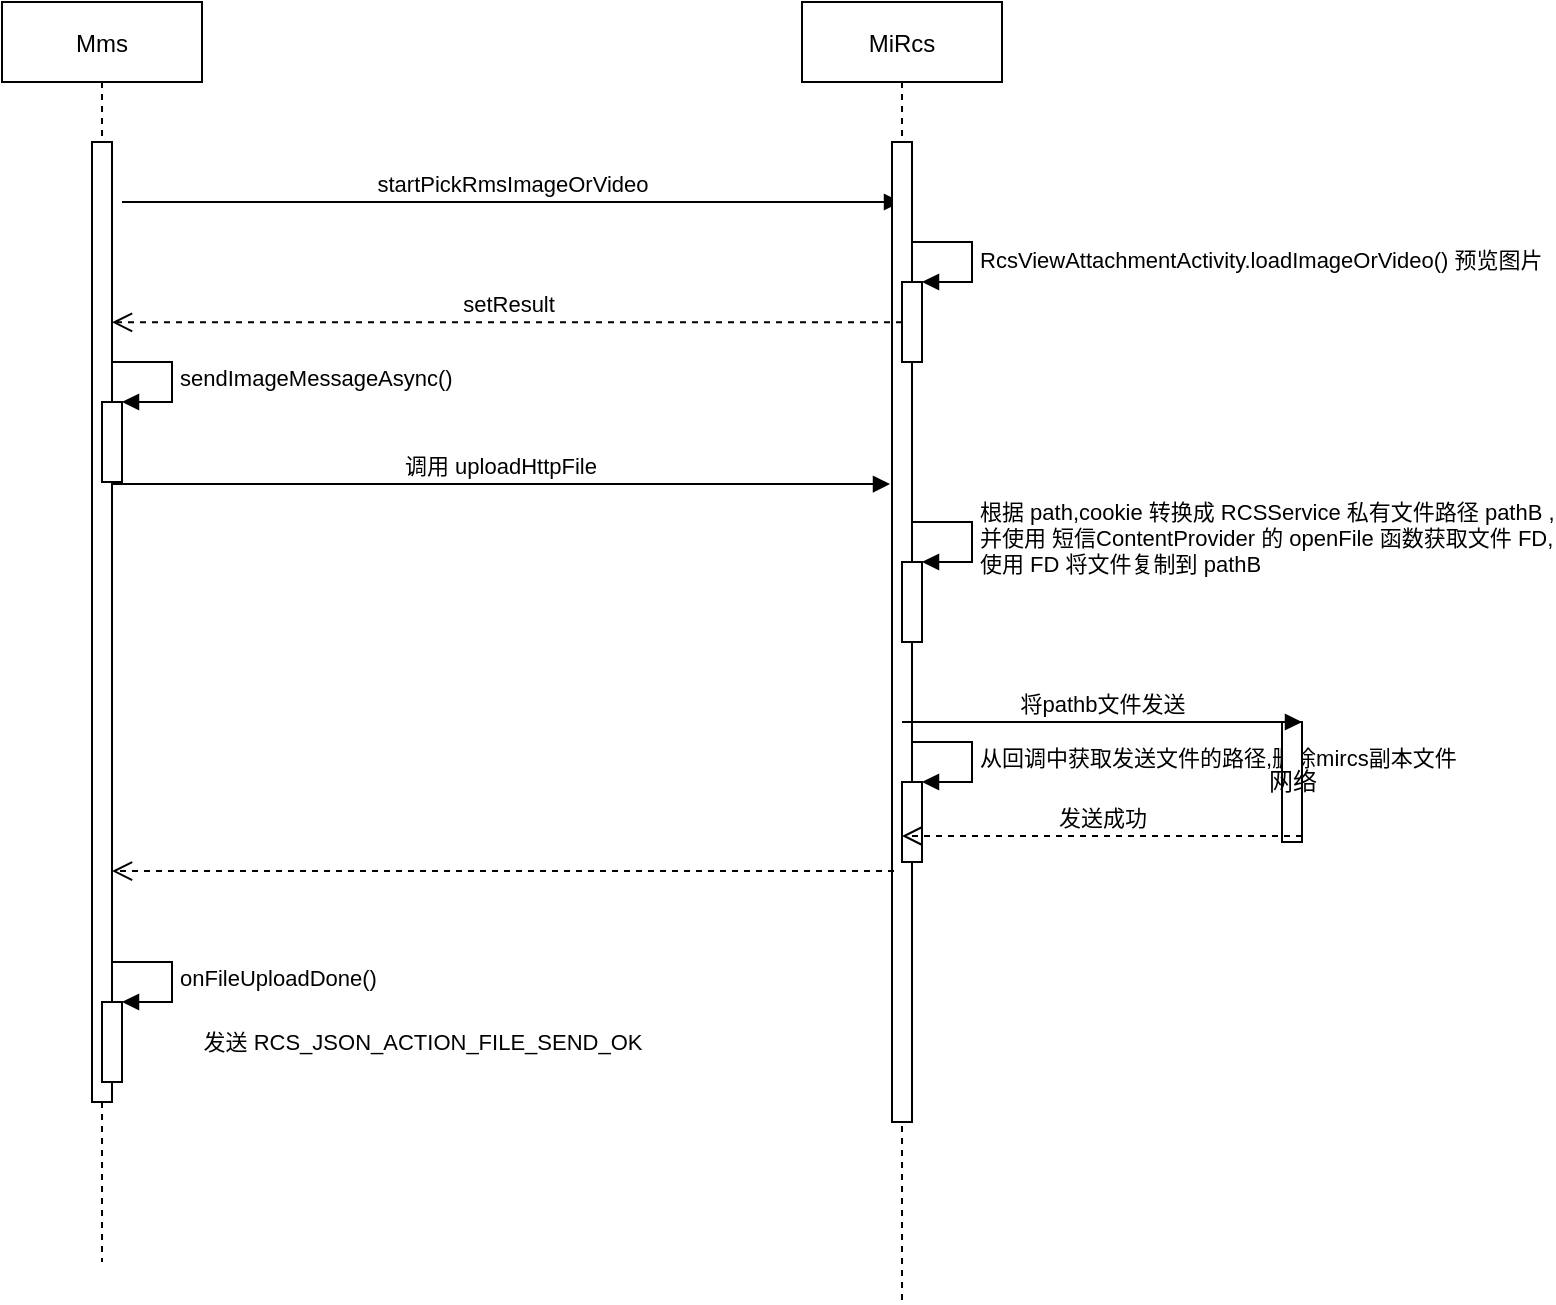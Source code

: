 <mxfile version="14.4.7" type="github">
  <diagram id="kgpKYQtTHZ0yAKxKKP6v" name="Page-1">
    <mxGraphModel dx="1422" dy="728" grid="1" gridSize="10" guides="1" tooltips="1" connect="1" arrows="1" fold="1" page="1" pageScale="1" pageWidth="850" pageHeight="1100" math="0" shadow="0">
      <root>
        <mxCell id="0" />
        <mxCell id="1" parent="0" />
        <mxCell id="3nuBFxr9cyL0pnOWT2aG-1" value="Mms" style="shape=umlLifeline;perimeter=lifelinePerimeter;container=1;collapsible=0;recursiveResize=0;rounded=0;shadow=0;strokeWidth=1;" parent="1" vertex="1">
          <mxGeometry x="120" width="100" height="630" as="geometry" />
        </mxCell>
        <mxCell id="3nuBFxr9cyL0pnOWT2aG-2" value="" style="points=[];perimeter=orthogonalPerimeter;rounded=0;shadow=0;strokeWidth=1;" parent="3nuBFxr9cyL0pnOWT2aG-1" vertex="1">
          <mxGeometry x="45" y="70" width="10" height="480" as="geometry" />
        </mxCell>
        <mxCell id="tiOD_rP3Y4uissdWoDq5-9" value="" style="html=1;points=[];perimeter=orthogonalPerimeter;" vertex="1" parent="3nuBFxr9cyL0pnOWT2aG-1">
          <mxGeometry x="50" y="500" width="10" height="40" as="geometry" />
        </mxCell>
        <mxCell id="tiOD_rP3Y4uissdWoDq5-10" value="&lt;div style=&quot;text-align: center&quot;&gt;onFileUploadDone()&lt;/div&gt;" style="edgeStyle=orthogonalEdgeStyle;html=1;align=left;spacingLeft=2;endArrow=block;rounded=0;entryX=1;entryY=0;" edge="1" target="tiOD_rP3Y4uissdWoDq5-9" parent="3nuBFxr9cyL0pnOWT2aG-1">
          <mxGeometry relative="1" as="geometry">
            <mxPoint x="55" y="480" as="sourcePoint" />
            <Array as="points">
              <mxPoint x="85" y="480" />
            </Array>
          </mxGeometry>
        </mxCell>
        <mxCell id="tiOD_rP3Y4uissdWoDq5-16" value="startPickRmsImageOrVideo" style="html=1;verticalAlign=bottom;endArrow=block;" edge="1" parent="3nuBFxr9cyL0pnOWT2aG-1" target="3nuBFxr9cyL0pnOWT2aG-5">
          <mxGeometry width="80" relative="1" as="geometry">
            <mxPoint x="60" y="100" as="sourcePoint" />
            <mxPoint x="140" y="100" as="targetPoint" />
          </mxGeometry>
        </mxCell>
        <mxCell id="tiOD_rP3Y4uissdWoDq5-22" value="" style="html=1;points=[];perimeter=orthogonalPerimeter;" vertex="1" parent="3nuBFxr9cyL0pnOWT2aG-1">
          <mxGeometry x="50" y="200" width="10" height="40" as="geometry" />
        </mxCell>
        <mxCell id="tiOD_rP3Y4uissdWoDq5-23" value="sendImageMessageAsync()" style="edgeStyle=orthogonalEdgeStyle;html=1;align=left;spacingLeft=2;endArrow=block;rounded=0;entryX=1;entryY=0;" edge="1" target="tiOD_rP3Y4uissdWoDq5-22" parent="3nuBFxr9cyL0pnOWT2aG-1">
          <mxGeometry relative="1" as="geometry">
            <mxPoint x="55" y="180" as="sourcePoint" />
            <Array as="points">
              <mxPoint x="85" y="180" />
            </Array>
          </mxGeometry>
        </mxCell>
        <mxCell id="3nuBFxr9cyL0pnOWT2aG-5" value="MiRcs" style="shape=umlLifeline;perimeter=lifelinePerimeter;container=1;collapsible=0;recursiveResize=0;rounded=0;shadow=0;strokeWidth=1;" parent="1" vertex="1">
          <mxGeometry x="520" width="100" height="650" as="geometry" />
        </mxCell>
        <mxCell id="3nuBFxr9cyL0pnOWT2aG-6" value="" style="points=[];perimeter=orthogonalPerimeter;rounded=0;shadow=0;strokeWidth=1;" parent="3nuBFxr9cyL0pnOWT2aG-5" vertex="1">
          <mxGeometry x="45" y="70" width="10" height="490" as="geometry" />
        </mxCell>
        <mxCell id="tiOD_rP3Y4uissdWoDq5-6" value="" style="html=1;points=[];perimeter=orthogonalPerimeter;" vertex="1" parent="3nuBFxr9cyL0pnOWT2aG-5">
          <mxGeometry x="50" y="390" width="10" height="40" as="geometry" />
        </mxCell>
        <mxCell id="tiOD_rP3Y4uissdWoDq5-7" value="从回调中获取发送文件的路径,删除mircs副本文件" style="edgeStyle=orthogonalEdgeStyle;html=1;align=left;spacingLeft=2;endArrow=block;rounded=0;entryX=1;entryY=0;" edge="1" target="tiOD_rP3Y4uissdWoDq5-6" parent="3nuBFxr9cyL0pnOWT2aG-5">
          <mxGeometry relative="1" as="geometry">
            <mxPoint x="55" y="370" as="sourcePoint" />
            <Array as="points">
              <mxPoint x="85" y="370" />
            </Array>
          </mxGeometry>
        </mxCell>
        <mxCell id="tiOD_rP3Y4uissdWoDq5-13" value="" style="html=1;points=[];perimeter=orthogonalPerimeter;" vertex="1" parent="3nuBFxr9cyL0pnOWT2aG-5">
          <mxGeometry x="50" y="280" width="10" height="40" as="geometry" />
        </mxCell>
        <mxCell id="tiOD_rP3Y4uissdWoDq5-14" value="&lt;div&gt;根据 path,cookie 转换成 RCSService 私有文件路径 pathB ,&lt;/div&gt;&lt;div&gt;并使用 短信ContentProvider 的 openFile 函数获取文件 FD,&lt;/div&gt;&lt;div&gt;使用 FD 将文件复制到 pathB&lt;/div&gt;" style="edgeStyle=orthogonalEdgeStyle;html=1;align=left;spacingLeft=2;endArrow=block;rounded=0;entryX=1;entryY=0;" edge="1" target="tiOD_rP3Y4uissdWoDq5-13" parent="3nuBFxr9cyL0pnOWT2aG-5">
          <mxGeometry relative="1" as="geometry">
            <mxPoint x="55" y="260" as="sourcePoint" />
            <Array as="points">
              <mxPoint x="85" y="260" />
            </Array>
          </mxGeometry>
        </mxCell>
        <mxCell id="tiOD_rP3Y4uissdWoDq5-17" value="" style="html=1;points=[];perimeter=orthogonalPerimeter;" vertex="1" parent="3nuBFxr9cyL0pnOWT2aG-5">
          <mxGeometry x="50" y="140" width="10" height="40" as="geometry" />
        </mxCell>
        <mxCell id="tiOD_rP3Y4uissdWoDq5-18" value="&lt;div id=&quot;magicdomid-1_32&quot; class=&quot;ace-line locate&quot; dir=&quot;auto&quot; style=&quot;background-color: rgba(0 , 0 , 0 , 0) ; font-size: 16px ; line-height: 26.88px ; color: rgb(31 , 35 , 41)&quot;&gt;&lt;span style=&quot;color: rgb(0 , 0 , 0) ; font-size: 11px&quot;&gt;RcsViewAttachmentActivity.loadImageOrVideo() 预览图片&lt;/span&gt;&lt;br&gt;&lt;/div&gt;" style="edgeStyle=orthogonalEdgeStyle;html=1;align=left;spacingLeft=2;endArrow=block;rounded=0;entryX=1;entryY=0;" edge="1" target="tiOD_rP3Y4uissdWoDq5-17" parent="3nuBFxr9cyL0pnOWT2aG-5">
          <mxGeometry relative="1" as="geometry">
            <mxPoint x="55" y="120" as="sourcePoint" />
            <Array as="points">
              <mxPoint x="85" y="120" />
            </Array>
          </mxGeometry>
        </mxCell>
        <mxCell id="3nuBFxr9cyL0pnOWT2aG-7" value="" style="verticalAlign=bottom;endArrow=open;dashed=1;endSize=8;exitX=0.1;exitY=0.744;shadow=0;strokeWidth=1;exitDx=0;exitDy=0;exitPerimeter=0;" parent="1" source="3nuBFxr9cyL0pnOWT2aG-6" target="3nuBFxr9cyL0pnOWT2aG-2" edge="1">
          <mxGeometry x="-0.103" y="-106" relative="1" as="geometry">
            <mxPoint x="275" y="236" as="targetPoint" />
            <mxPoint as="offset" />
          </mxGeometry>
        </mxCell>
        <mxCell id="3nuBFxr9cyL0pnOWT2aG-8" value="调用 uploadHttpFile" style="verticalAlign=bottom;endArrow=block;entryX=-0.1;entryY=0.349;shadow=0;strokeWidth=1;entryDx=0;entryDy=0;entryPerimeter=0;" parent="1" source="3nuBFxr9cyL0pnOWT2aG-2" target="3nuBFxr9cyL0pnOWT2aG-6" edge="1">
          <mxGeometry relative="1" as="geometry">
            <mxPoint x="275" y="160" as="sourcePoint" />
          </mxGeometry>
        </mxCell>
        <mxCell id="tiOD_rP3Y4uissdWoDq5-3" value="网络" style="html=1;points=[];perimeter=orthogonalPerimeter;" vertex="1" parent="1">
          <mxGeometry x="760" y="360" width="10" height="60" as="geometry" />
        </mxCell>
        <mxCell id="tiOD_rP3Y4uissdWoDq5-4" value="将pathb文件发送" style="html=1;verticalAlign=bottom;endArrow=block;entryX=1;entryY=0;" edge="1" target="tiOD_rP3Y4uissdWoDq5-3" parent="1" source="3nuBFxr9cyL0pnOWT2aG-5">
          <mxGeometry relative="1" as="geometry">
            <mxPoint x="830" y="360" as="sourcePoint" />
          </mxGeometry>
        </mxCell>
        <mxCell id="tiOD_rP3Y4uissdWoDq5-5" value="发送成功" style="html=1;verticalAlign=bottom;endArrow=open;dashed=1;endSize=8;exitX=1;exitY=0.95;" edge="1" source="tiOD_rP3Y4uissdWoDq5-3" parent="1" target="3nuBFxr9cyL0pnOWT2aG-5">
          <mxGeometry relative="1" as="geometry">
            <mxPoint x="830" y="417" as="targetPoint" />
          </mxGeometry>
        </mxCell>
        <mxCell id="tiOD_rP3Y4uissdWoDq5-8" value="&lt;span style=&quot;font-size: 11px ; background-color: rgb(255 , 255 , 255)&quot;&gt;发送 RCS_JSON_ACTION_FILE_SEND_OK&lt;/span&gt;" style="text;html=1;align=center;verticalAlign=middle;resizable=0;points=[];autosize=1;" vertex="1" parent="1">
          <mxGeometry x="205" y="510" width="250" height="20" as="geometry" />
        </mxCell>
        <mxCell id="tiOD_rP3Y4uissdWoDq5-20" value="setResult" style="html=1;verticalAlign=bottom;endArrow=open;dashed=1;endSize=8;exitX=0.5;exitY=0.184;exitDx=0;exitDy=0;exitPerimeter=0;" edge="1" parent="1" source="3nuBFxr9cyL0pnOWT2aG-6" target="3nuBFxr9cyL0pnOWT2aG-2">
          <mxGeometry relative="1" as="geometry">
            <mxPoint x="540" y="186" as="sourcePoint" />
            <mxPoint x="470" y="190" as="targetPoint" />
          </mxGeometry>
        </mxCell>
      </root>
    </mxGraphModel>
  </diagram>
</mxfile>

